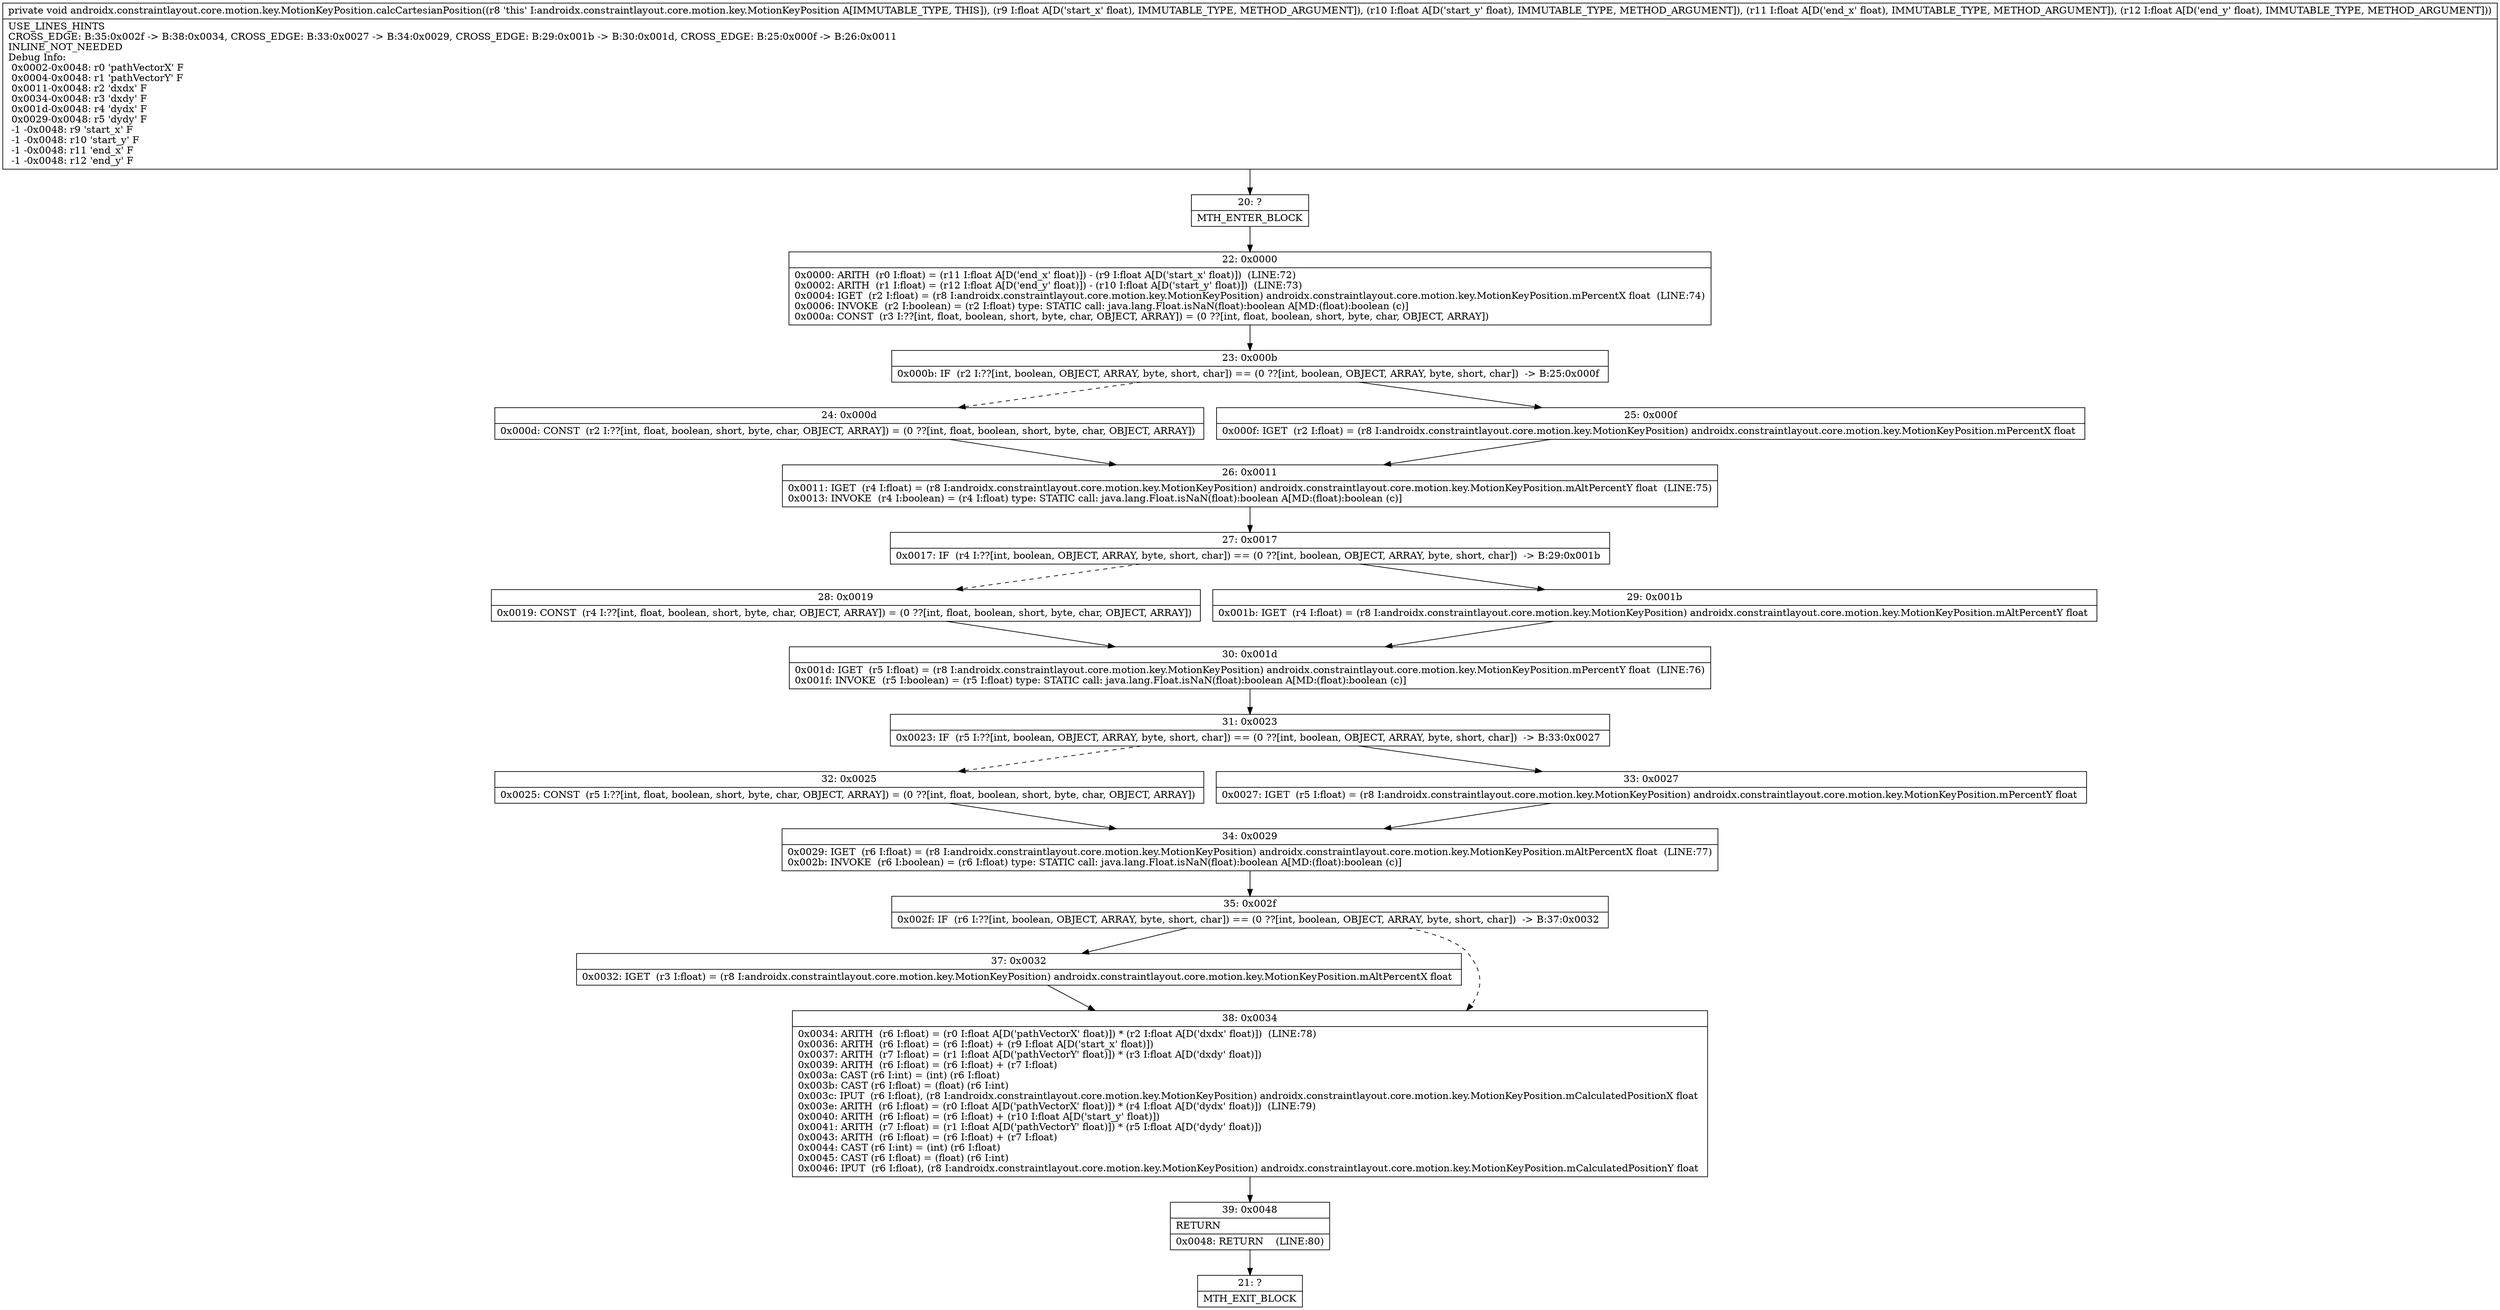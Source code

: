 digraph "CFG forandroidx.constraintlayout.core.motion.key.MotionKeyPosition.calcCartesianPosition(FFFF)V" {
Node_20 [shape=record,label="{20\:\ ?|MTH_ENTER_BLOCK\l}"];
Node_22 [shape=record,label="{22\:\ 0x0000|0x0000: ARITH  (r0 I:float) = (r11 I:float A[D('end_x' float)]) \- (r9 I:float A[D('start_x' float)])  (LINE:72)\l0x0002: ARITH  (r1 I:float) = (r12 I:float A[D('end_y' float)]) \- (r10 I:float A[D('start_y' float)])  (LINE:73)\l0x0004: IGET  (r2 I:float) = (r8 I:androidx.constraintlayout.core.motion.key.MotionKeyPosition) androidx.constraintlayout.core.motion.key.MotionKeyPosition.mPercentX float  (LINE:74)\l0x0006: INVOKE  (r2 I:boolean) = (r2 I:float) type: STATIC call: java.lang.Float.isNaN(float):boolean A[MD:(float):boolean (c)]\l0x000a: CONST  (r3 I:??[int, float, boolean, short, byte, char, OBJECT, ARRAY]) = (0 ??[int, float, boolean, short, byte, char, OBJECT, ARRAY]) \l}"];
Node_23 [shape=record,label="{23\:\ 0x000b|0x000b: IF  (r2 I:??[int, boolean, OBJECT, ARRAY, byte, short, char]) == (0 ??[int, boolean, OBJECT, ARRAY, byte, short, char])  \-\> B:25:0x000f \l}"];
Node_24 [shape=record,label="{24\:\ 0x000d|0x000d: CONST  (r2 I:??[int, float, boolean, short, byte, char, OBJECT, ARRAY]) = (0 ??[int, float, boolean, short, byte, char, OBJECT, ARRAY]) \l}"];
Node_26 [shape=record,label="{26\:\ 0x0011|0x0011: IGET  (r4 I:float) = (r8 I:androidx.constraintlayout.core.motion.key.MotionKeyPosition) androidx.constraintlayout.core.motion.key.MotionKeyPosition.mAltPercentY float  (LINE:75)\l0x0013: INVOKE  (r4 I:boolean) = (r4 I:float) type: STATIC call: java.lang.Float.isNaN(float):boolean A[MD:(float):boolean (c)]\l}"];
Node_27 [shape=record,label="{27\:\ 0x0017|0x0017: IF  (r4 I:??[int, boolean, OBJECT, ARRAY, byte, short, char]) == (0 ??[int, boolean, OBJECT, ARRAY, byte, short, char])  \-\> B:29:0x001b \l}"];
Node_28 [shape=record,label="{28\:\ 0x0019|0x0019: CONST  (r4 I:??[int, float, boolean, short, byte, char, OBJECT, ARRAY]) = (0 ??[int, float, boolean, short, byte, char, OBJECT, ARRAY]) \l}"];
Node_30 [shape=record,label="{30\:\ 0x001d|0x001d: IGET  (r5 I:float) = (r8 I:androidx.constraintlayout.core.motion.key.MotionKeyPosition) androidx.constraintlayout.core.motion.key.MotionKeyPosition.mPercentY float  (LINE:76)\l0x001f: INVOKE  (r5 I:boolean) = (r5 I:float) type: STATIC call: java.lang.Float.isNaN(float):boolean A[MD:(float):boolean (c)]\l}"];
Node_31 [shape=record,label="{31\:\ 0x0023|0x0023: IF  (r5 I:??[int, boolean, OBJECT, ARRAY, byte, short, char]) == (0 ??[int, boolean, OBJECT, ARRAY, byte, short, char])  \-\> B:33:0x0027 \l}"];
Node_32 [shape=record,label="{32\:\ 0x0025|0x0025: CONST  (r5 I:??[int, float, boolean, short, byte, char, OBJECT, ARRAY]) = (0 ??[int, float, boolean, short, byte, char, OBJECT, ARRAY]) \l}"];
Node_34 [shape=record,label="{34\:\ 0x0029|0x0029: IGET  (r6 I:float) = (r8 I:androidx.constraintlayout.core.motion.key.MotionKeyPosition) androidx.constraintlayout.core.motion.key.MotionKeyPosition.mAltPercentX float  (LINE:77)\l0x002b: INVOKE  (r6 I:boolean) = (r6 I:float) type: STATIC call: java.lang.Float.isNaN(float):boolean A[MD:(float):boolean (c)]\l}"];
Node_35 [shape=record,label="{35\:\ 0x002f|0x002f: IF  (r6 I:??[int, boolean, OBJECT, ARRAY, byte, short, char]) == (0 ??[int, boolean, OBJECT, ARRAY, byte, short, char])  \-\> B:37:0x0032 \l}"];
Node_37 [shape=record,label="{37\:\ 0x0032|0x0032: IGET  (r3 I:float) = (r8 I:androidx.constraintlayout.core.motion.key.MotionKeyPosition) androidx.constraintlayout.core.motion.key.MotionKeyPosition.mAltPercentX float \l}"];
Node_38 [shape=record,label="{38\:\ 0x0034|0x0034: ARITH  (r6 I:float) = (r0 I:float A[D('pathVectorX' float)]) * (r2 I:float A[D('dxdx' float)])  (LINE:78)\l0x0036: ARITH  (r6 I:float) = (r6 I:float) + (r9 I:float A[D('start_x' float)]) \l0x0037: ARITH  (r7 I:float) = (r1 I:float A[D('pathVectorY' float)]) * (r3 I:float A[D('dxdy' float)]) \l0x0039: ARITH  (r6 I:float) = (r6 I:float) + (r7 I:float) \l0x003a: CAST (r6 I:int) = (int) (r6 I:float) \l0x003b: CAST (r6 I:float) = (float) (r6 I:int) \l0x003c: IPUT  (r6 I:float), (r8 I:androidx.constraintlayout.core.motion.key.MotionKeyPosition) androidx.constraintlayout.core.motion.key.MotionKeyPosition.mCalculatedPositionX float \l0x003e: ARITH  (r6 I:float) = (r0 I:float A[D('pathVectorX' float)]) * (r4 I:float A[D('dydx' float)])  (LINE:79)\l0x0040: ARITH  (r6 I:float) = (r6 I:float) + (r10 I:float A[D('start_y' float)]) \l0x0041: ARITH  (r7 I:float) = (r1 I:float A[D('pathVectorY' float)]) * (r5 I:float A[D('dydy' float)]) \l0x0043: ARITH  (r6 I:float) = (r6 I:float) + (r7 I:float) \l0x0044: CAST (r6 I:int) = (int) (r6 I:float) \l0x0045: CAST (r6 I:float) = (float) (r6 I:int) \l0x0046: IPUT  (r6 I:float), (r8 I:androidx.constraintlayout.core.motion.key.MotionKeyPosition) androidx.constraintlayout.core.motion.key.MotionKeyPosition.mCalculatedPositionY float \l}"];
Node_39 [shape=record,label="{39\:\ 0x0048|RETURN\l|0x0048: RETURN    (LINE:80)\l}"];
Node_21 [shape=record,label="{21\:\ ?|MTH_EXIT_BLOCK\l}"];
Node_33 [shape=record,label="{33\:\ 0x0027|0x0027: IGET  (r5 I:float) = (r8 I:androidx.constraintlayout.core.motion.key.MotionKeyPosition) androidx.constraintlayout.core.motion.key.MotionKeyPosition.mPercentY float \l}"];
Node_29 [shape=record,label="{29\:\ 0x001b|0x001b: IGET  (r4 I:float) = (r8 I:androidx.constraintlayout.core.motion.key.MotionKeyPosition) androidx.constraintlayout.core.motion.key.MotionKeyPosition.mAltPercentY float \l}"];
Node_25 [shape=record,label="{25\:\ 0x000f|0x000f: IGET  (r2 I:float) = (r8 I:androidx.constraintlayout.core.motion.key.MotionKeyPosition) androidx.constraintlayout.core.motion.key.MotionKeyPosition.mPercentX float \l}"];
MethodNode[shape=record,label="{private void androidx.constraintlayout.core.motion.key.MotionKeyPosition.calcCartesianPosition((r8 'this' I:androidx.constraintlayout.core.motion.key.MotionKeyPosition A[IMMUTABLE_TYPE, THIS]), (r9 I:float A[D('start_x' float), IMMUTABLE_TYPE, METHOD_ARGUMENT]), (r10 I:float A[D('start_y' float), IMMUTABLE_TYPE, METHOD_ARGUMENT]), (r11 I:float A[D('end_x' float), IMMUTABLE_TYPE, METHOD_ARGUMENT]), (r12 I:float A[D('end_y' float), IMMUTABLE_TYPE, METHOD_ARGUMENT]))  | USE_LINES_HINTS\lCROSS_EDGE: B:35:0x002f \-\> B:38:0x0034, CROSS_EDGE: B:33:0x0027 \-\> B:34:0x0029, CROSS_EDGE: B:29:0x001b \-\> B:30:0x001d, CROSS_EDGE: B:25:0x000f \-\> B:26:0x0011\lINLINE_NOT_NEEDED\lDebug Info:\l  0x0002\-0x0048: r0 'pathVectorX' F\l  0x0004\-0x0048: r1 'pathVectorY' F\l  0x0011\-0x0048: r2 'dxdx' F\l  0x0034\-0x0048: r3 'dxdy' F\l  0x001d\-0x0048: r4 'dydx' F\l  0x0029\-0x0048: r5 'dydy' F\l  \-1 \-0x0048: r9 'start_x' F\l  \-1 \-0x0048: r10 'start_y' F\l  \-1 \-0x0048: r11 'end_x' F\l  \-1 \-0x0048: r12 'end_y' F\l}"];
MethodNode -> Node_20;Node_20 -> Node_22;
Node_22 -> Node_23;
Node_23 -> Node_24[style=dashed];
Node_23 -> Node_25;
Node_24 -> Node_26;
Node_26 -> Node_27;
Node_27 -> Node_28[style=dashed];
Node_27 -> Node_29;
Node_28 -> Node_30;
Node_30 -> Node_31;
Node_31 -> Node_32[style=dashed];
Node_31 -> Node_33;
Node_32 -> Node_34;
Node_34 -> Node_35;
Node_35 -> Node_37;
Node_35 -> Node_38[style=dashed];
Node_37 -> Node_38;
Node_38 -> Node_39;
Node_39 -> Node_21;
Node_33 -> Node_34;
Node_29 -> Node_30;
Node_25 -> Node_26;
}


